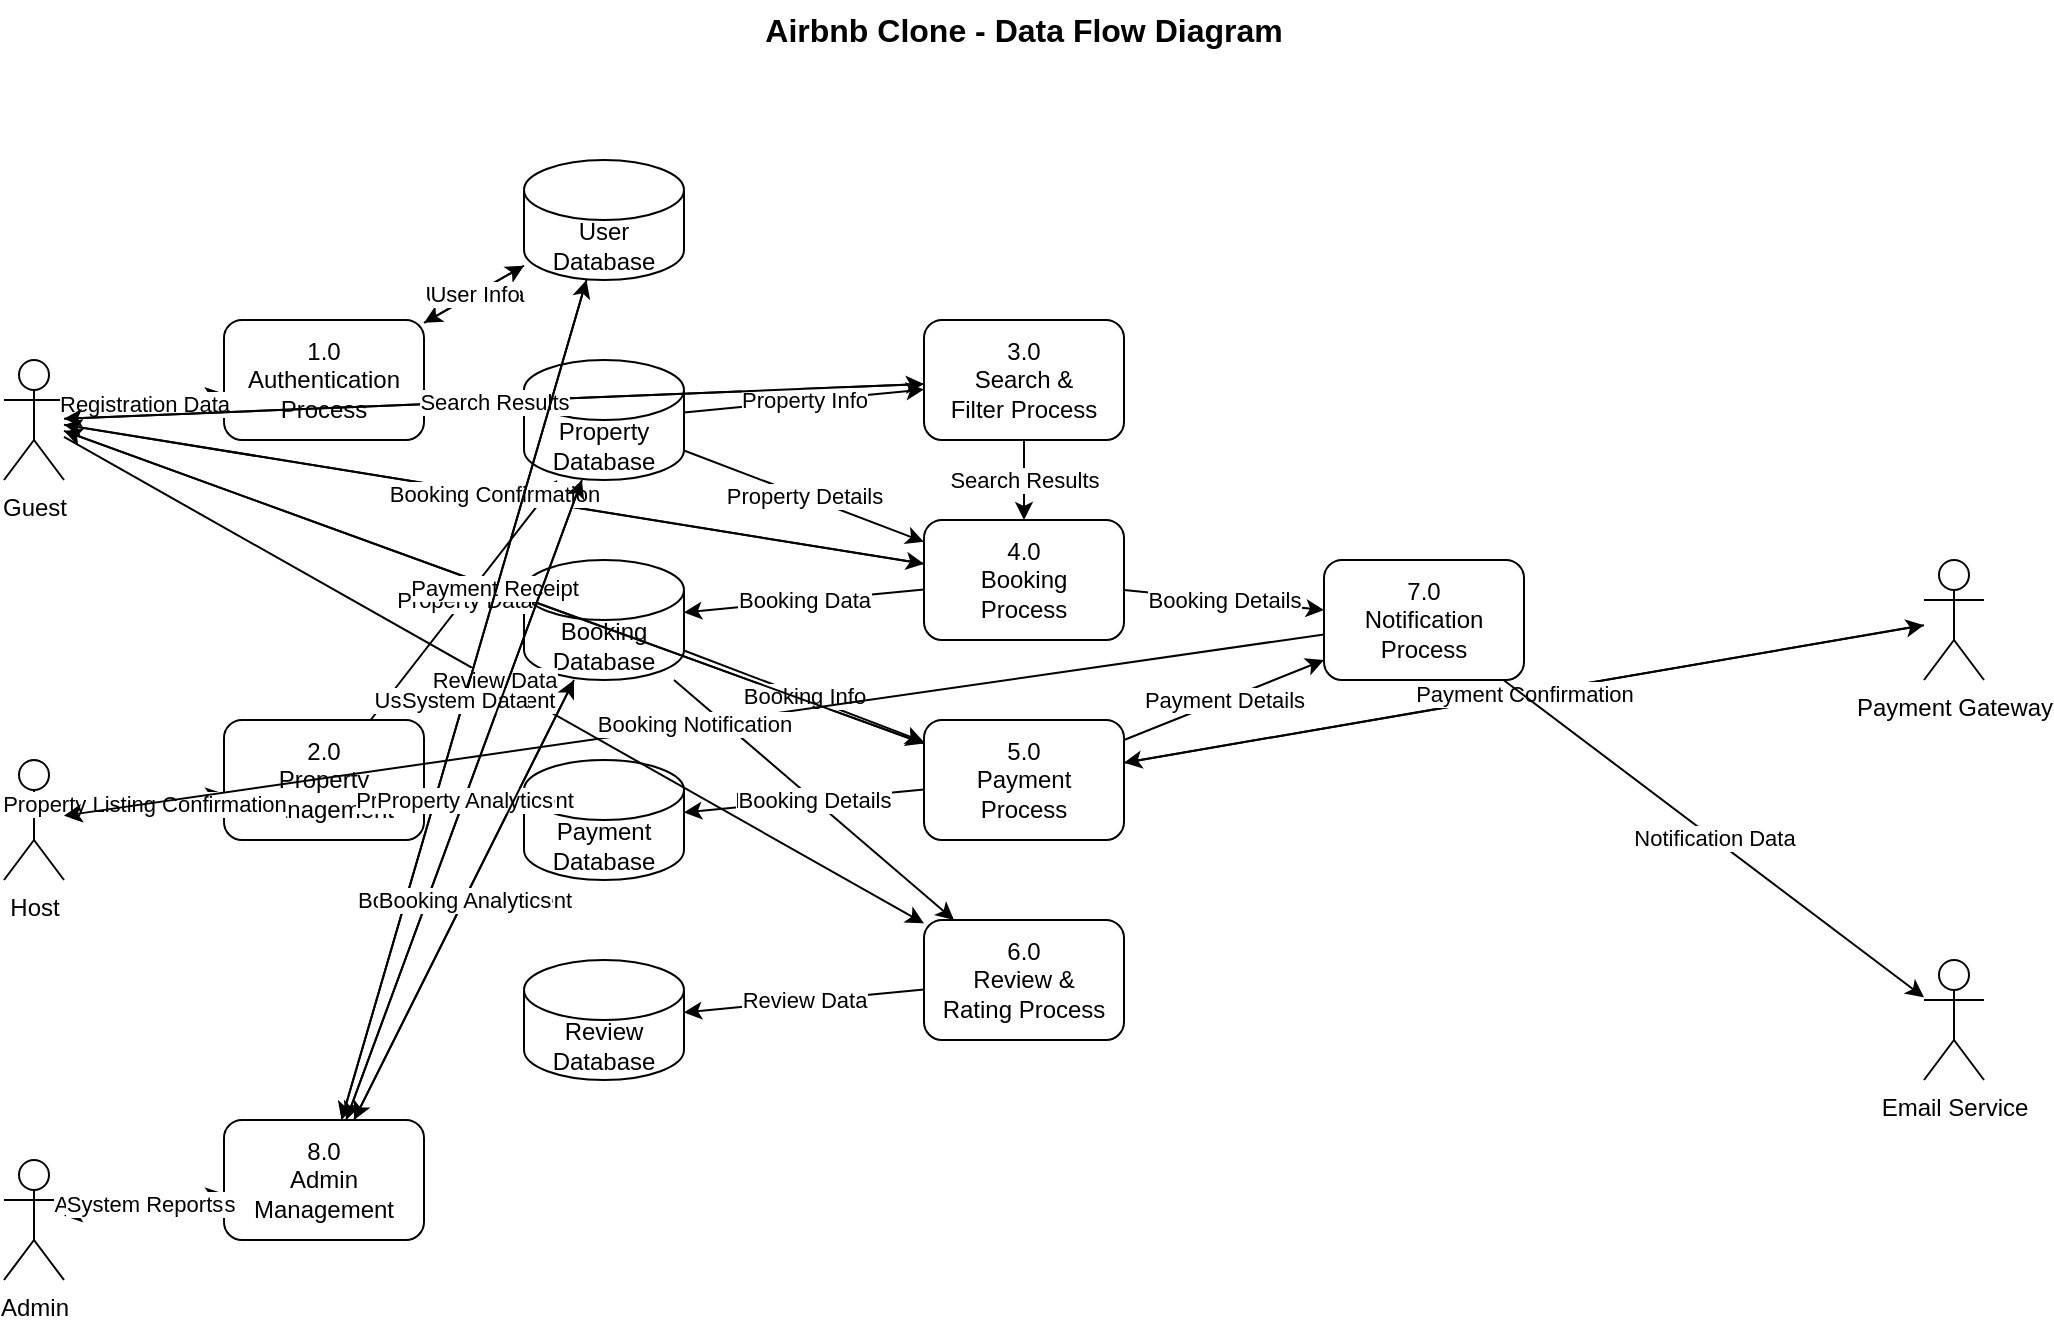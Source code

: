 <mxfile version="24.7.17" type="device">
  <diagram name="Airbnb Data Flow Diagram" id="airbnb-dfd">
    <mxGraphModel dx="1422" dy="794" grid="1" gridSize="10" guides="1" tooltips="1" connect="1" arrows="1" fold="1" page="1" pageScale="1" pageWidth="1169" pageHeight="827" math="0" shadow="0">
      <root>
        <mxCell id="0" />
        <mxCell id="1" parent="0" />
        
        <!-- External Entities -->
        <mxCell id="guest" value="Guest" style="shape=umlActor;verticalLabelPosition=bottom;verticalAlign=top;html=1;outlineConnect=0;" vertex="1" parent="1">
          <mxGeometry x="40" y="200" width="30" height="60" as="geometry" />
        </mxCell>
        
        <mxCell id="host" value="Host" style="shape=umlActor;verticalLabelPosition=bottom;verticalAlign=top;html=1;outlineConnect=0;" vertex="1" parent="1">
          <mxGeometry x="40" y="400" width="30" height="60" as="geometry" />
        </mxCell>
        
        <mxCell id="admin" value="Admin" style="shape=umlActor;verticalLabelPosition=bottom;verticalAlign=top;html=1;outlineConnect=0;" vertex="1" parent="1">
          <mxGeometry x="40" y="600" width="30" height="60" as="geometry" />
        </mxCell>
        
        <mxCell id="payment_gateway" value="Payment Gateway" style="shape=umlActor;verticalLabelPosition=bottom;verticalAlign=top;html=1;outlineConnect=0;" vertex="1" parent="1">
          <mxGeometry x="1000" y="300" width="30" height="60" as="geometry" />
        </mxCell>
        
        <mxCell id="email_service" value="Email Service" style="shape=umlActor;verticalLabelPosition=bottom;verticalAlign=top;html=1;outlineConnect=0;" vertex="1" parent="1">
          <mxGeometry x="1000" y="500" width="30" height="60" as="geometry" />
        </mxCell>
        
        <!-- Data Stores -->
        <mxCell id="user_db" value="User Database" style="shape=cylinder3;whiteSpace=wrap;html=1;boundedLbl=1;backgroundOutline=1;size=15;" vertex="1" parent="1">
          <mxGeometry x="300" y="100" width="80" height="60" as="geometry" />
        </mxCell>
        
        <mxCell id="property_db" value="Property Database" style="shape=cylinder3;whiteSpace=wrap;html=1;boundedLbl=1;backgroundOutline=1;size=15;" vertex="1" parent="1">
          <mxGeometry x="300" y="200" width="80" height="60" as="geometry" />
        </mxCell>
        
        <mxCell id="booking_db" value="Booking Database" style="shape=cylinder3;whiteSpace=wrap;html=1;boundedLbl=1;backgroundOutline=1;size=15;" vertex="1" parent="1">
          <mxGeometry x="300" y="300" width="80" height="60" as="geometry" />
        </mxCell>
        
        <mxCell id="payment_db" value="Payment Database" style="shape=cylinder3;whiteSpace=wrap;html=1;boundedLbl=1;backgroundOutline=1;size=15;" vertex="1" parent="1">
          <mxGeometry x="300" y="400" width="80" height="60" as="geometry" />
        </mxCell>
        
        <mxCell id="review_db" value="Review Database" style="shape=cylinder3;whiteSpace=wrap;html=1;boundedLbl=1;backgroundOutline=1;size=15;" vertex="1" parent="1">
          <mxGeometry x="300" y="500" width="80" height="60" as="geometry" />
        </mxCell>
        
        <!-- Processes -->
        <mxCell id="auth_process" value="1.0&#xa;Authentication&#xa;Process" style="rounded=1;whiteSpace=wrap;html=1;" vertex="1" parent="1">
          <mxGeometry x="150" y="180" width="100" height="60" as="geometry" />
        </mxCell>
        
        <mxCell id="property_process" value="2.0&#xa;Property&#xa;Management" style="rounded=1;whiteSpace=wrap;html=1;" vertex="1" parent="1">
          <mxGeometry x="150" y="380" width="100" height="60" as="geometry" />
        </mxCell>
        
        <mxCell id="search_process" value="3.0&#xa;Search &amp;&#xa;Filter Process" style="rounded=1;whiteSpace=wrap;html=1;" vertex="1" parent="1">
          <mxGeometry x="500" y="180" width="100" height="60" as="geometry" />
        </mxCell>
        
        <mxCell id="booking_process" value="4.0&#xa;Booking&#xa;Process" style="rounded=1;whiteSpace=wrap;html=1;" vertex="1" parent="1">
          <mxGeometry x="500" y="280" width="100" height="60" as="geometry" />
        </mxCell>
        
        <mxCell id="payment_process" value="5.0&#xa;Payment&#xa;Process" style="rounded=1;whiteSpace=wrap;html=1;" vertex="1" parent="1">
          <mxGeometry x="500" y="380" width="100" height="60" as="geometry" />
        </mxCell>
        
        <mxCell id="review_process" value="6.0&#xa;Review &amp;&#xa;Rating Process" style="rounded=1;whiteSpace=wrap;html=1;" vertex="1" parent="1">
          <mxGeometry x="500" y="480" width="100" height="60" as="geometry" />
        </mxCell>
        
        <mxCell id="notification_process" value="7.0&#xa;Notification&#xa;Process" style="rounded=1;whiteSpace=wrap;html=1;" vertex="1" parent="1">
          <mxGeometry x="700" y="300" width="100" height="60" as="geometry" />
        </mxCell>
        
        <mxCell id="admin_process" value="8.0&#xa;Admin&#xa;Management" style="rounded=1;whiteSpace=wrap;html=1;" vertex="1" parent="1">
          <mxGeometry x="150" y="580" width="100" height="60" as="geometry" />
        </mxCell>
        
        <!-- Data Flows from External Entities to Processes -->
        <mxCell id="flow1" value="Login Request" style="endArrow=classic;html=1;rounded=0;" edge="1" parent="1" source="guest" target="auth_process">
          <mxGeometry width="50" height="50" relative="1" as="geometry">
            <mxPoint x="70" y="200" as="sourcePoint" />
            <mxPoint x="150" y="200" as="targetPoint" />
          </mxGeometry>
        </mxCell>
        
        <mxCell id="flow2" value="Registration Data" style="endArrow=classic;html=1;rounded=0;" edge="1" parent="1" source="guest" target="auth_process">
          <mxGeometry width="50" height="50" relative="1" as="geometry">
            <mxPoint x="70" y="220" as="sourcePoint" />
            <mxPoint x="150" y="220" as="targetPoint" />
          </mxGeometry>
        </mxCell>
        
        <mxCell id="flow3" value="Property Listing Data" style="endArrow=classic;html=1;rounded=0;" edge="1" parent="1" source="host" target="property_process">
          <mxGeometry width="50" height="50" relative="1" as="geometry">
            <mxPoint x="70" y="400" as="sourcePoint" />
            <mxPoint x="150" y="400" as="targetPoint" />
          </mxGeometry>
        </mxCell>
        
        <mxCell id="flow4" value="Search Criteria" style="endArrow=classic;html=1;rounded=0;" edge="1" parent="1" source="guest" target="search_process">
          <mxGeometry width="50" height="50" relative="1" as="geometry">
            <mxPoint x="70" y="180" as="sourcePoint" />
            <mxPoint x="500" y="180" as="targetPoint" />
          </mxGeometry>
        </mxCell>
        
        <mxCell id="flow5" value="Booking Request" style="endArrow=classic;html=1;rounded=0;" edge="1" parent="1" source="guest" target="booking_process">
          <mxGeometry width="50" height="50" relative="1" as="geometry">
            <mxPoint x="70" y="250" as="sourcePoint" />
            <mxPoint x="500" y="280" as="targetPoint" />
          </mxGeometry>
        </mxCell>
        
        <mxCell id="flow6" value="Payment Data" style="endArrow=classic;html=1;rounded=0;" edge="1" parent="1" source="guest" target="payment_process">
          <mxGeometry width="50" height="50" relative="1" as="geometry">
            <mxPoint x="70" y="280" as="sourcePoint" />
            <mxPoint x="500" y="380" as="targetPoint" />
          </mxGeometry>
        </mxCell>
        
        <mxCell id="flow7" value="Review Data" style="endArrow=classic;html=1;rounded=0;" edge="1" parent="1" source="guest" target="review_process">
          <mxGeometry width="50" height="50" relative="1" as="geometry">
            <mxPoint x="70" y="300" as="sourcePoint" />
            <mxPoint x="500" y="480" as="targetPoint" />
          </mxGeometry>
        </mxCell>
        
        <mxCell id="flow8" value="Admin Commands" style="endArrow=classic;html=1;rounded=0;" edge="1" parent="1" source="admin" target="admin_process">
          <mxGeometry width="50" height="50" relative="1" as="geometry">
            <mxPoint x="70" y="600" as="sourcePoint" />
            <mxPoint x="150" y="600" as="targetPoint" />
          </mxGeometry>
        </mxCell>
        
        <!-- Data Flows from Processes to Data Stores -->
        <mxCell id="flow9" value="User Data" style="endArrow=classic;html=1;rounded=0;" edge="1" parent="1" source="auth_process" target="user_db">
          <mxGeometry width="50" height="50" relative="1" as="geometry">
            <mxPoint x="250" y="200" as="sourcePoint" />
            <mxPoint x="300" y="130" as="targetPoint" />
          </mxGeometry>
        </mxCell>
        
        <mxCell id="flow10" value="Property Data" style="endArrow=classic;html=1;rounded=0;" edge="1" parent="1" source="property_process" target="property_db">
          <mxGeometry width="50" height="50" relative="1" as="geometry">
            <mxPoint x="250" y="400" as="sourcePoint" />
            <mxPoint x="300" y="230" as="targetPoint" />
          </mxGeometry>
        </mxCell>
        
        <mxCell id="flow11" value="Booking Data" style="endArrow=classic;html=1;rounded=0;" edge="1" parent="1" source="booking_process" target="booking_db">
          <mxGeometry width="50" height="50" relative="1" as="geometry">
            <mxPoint x="600" y="310" as="sourcePoint" />
            <mxPoint x="300" y="330" as="targetPoint" />
          </mxGeometry>
        </mxCell>
        
        <mxCell id="flow12" value="Payment Data" style="endArrow=classic;html=1;rounded=0;" edge="1" parent="1" source="payment_process" target="payment_db">
          <mxGeometry width="50" height="50" relative="1" as="geometry">
            <mxPoint x="600" y="410" as="sourcePoint" />
            <mxPoint x="300" y="430" as="targetPoint" />
          </mxGeometry>
        </mxCell>
        
        <mxCell id="flow13" value="Review Data" style="endArrow=classic;html=1;rounded=0;" edge="1" parent="1" source="review_process" target="review_db">
          <mxGeometry width="50" height="50" relative="1" as="geometry">
            <mxPoint x="600" y="510" as="sourcePoint" />
            <mxPoint x="300" y="530" as="targetPoint" />
          </mxGeometry>
        </mxCell>
        
        <!-- Data Flows from Data Stores to Processes -->
        <mxCell id="flow14" value="User Info" style="endArrow=classic;html=1;rounded=0;" edge="1" parent="1" source="user_db" target="auth_process">
          <mxGeometry width="50" height="50" relative="1" as="geometry">
            <mxPoint x="300" y="130" as="sourcePoint" />
            <mxPoint x="250" y="200" as="targetPoint" />
          </mxGeometry>
        </mxCell>
        
        <mxCell id="flow15" value="Property Info" style="endArrow=classic;html=1;rounded=0;" edge="1" parent="1" source="property_db" target="search_process">
          <mxGeometry width="50" height="50" relative="1" as="geometry">
            <mxPoint x="380" y="230" as="sourcePoint" />
            <mxPoint x="500" y="210" as="targetPoint" />
          </mxGeometry>
        </mxCell>
        
        <mxCell id="flow16" value="Property Details" style="endArrow=classic;html=1;rounded=0;" edge="1" parent="1" source="property_db" target="booking_process">
          <mxGeometry width="50" height="50" relative="1" as="geometry">
            <mxPoint x="380" y="250" as="sourcePoint" />
            <mxPoint x="500" y="310" as="targetPoint" />
          </mxGeometry>
        </mxCell>
        
        <mxCell id="flow17" value="Booking Info" style="endArrow=classic;html=1;rounded=0;" edge="1" parent="1" source="booking_db" target="payment_process">
          <mxGeometry width="50" height="50" relative="1" as="geometry">
            <mxPoint x="380" y="330" as="sourcePoint" />
            <mxPoint x="500" y="410" as="targetPoint" />
          </mxGeometry>
        </mxCell>
        
        <mxCell id="flow18" value="Booking Details" style="endArrow=classic;html=1;rounded=0;" edge="1" parent="1" source="booking_db" target="review_process">
          <mxGeometry width="50" height="50" relative="1" as="geometry">
            <mxPoint x="380" y="350" as="sourcePoint" />
            <mxPoint x="500" y="510" as="targetPoint" />
          </mxGeometry>
        </mxCell>
        
        <!-- Data Flows to External Services -->
        <mxCell id="flow19" value="Payment Request" style="endArrow=classic;html=1;rounded=0;" edge="1" parent="1" source="payment_process" target="payment_gateway">
          <mxGeometry width="50" height="50" relative="1" as="geometry">
            <mxPoint x="600" y="380" as="sourcePoint" />
            <mxPoint x="1000" y="330" as="targetPoint" />
          </mxGeometry>
        </mxCell>
        
        <mxCell id="flow20" value="Payment Confirmation" style="endArrow=classic;html=1;rounded=0;" edge="1" parent="1" source="payment_gateway" target="payment_process">
          <mxGeometry width="50" height="50" relative="1" as="geometry">
            <mxPoint x="1000" y="330" as="sourcePoint" />
            <mxPoint x="600" y="380" as="targetPoint" />
          </mxGeometry>
        </mxCell>
        
        <mxCell id="flow21" value="Notification Data" style="endArrow=classic;html=1;rounded=0;" edge="1" parent="1" source="notification_process" target="email_service">
          <mxGeometry width="50" height="50" relative="1" as="geometry">
            <mxPoint x="800" y="330" as="sourcePoint" />
            <mxPoint x="1000" y="500" as="targetPoint" />
          </mxGeometry>
        </mxCell>
        
        <!-- Data Flows from Processes to External Entities -->
        <mxCell id="flow22" value="Search Results" style="endArrow=classic;html=1;rounded=0;" edge="1" parent="1" source="search_process" target="guest">
          <mxGeometry width="50" height="50" relative="1" as="geometry">
            <mxPoint x="500" y="200" as="sourcePoint" />
            <mxPoint x="70" y="200" as="targetPoint" />
          </mxGeometry>
        </mxCell>
        
        <mxCell id="flow23" value="Booking Confirmation" style="endArrow=classic;html=1;rounded=0;" edge="1" parent="1" source="booking_process" target="guest">
          <mxGeometry width="50" height="50" relative="1" as="geometry">
            <mxPoint x="500" y="250" as="sourcePoint" />
            <mxPoint x="70" y="250" as="targetPoint" />
          </mxGeometry>
        </mxCell>
        
        <mxCell id="flow24" value="Payment Receipt" style="endArrow=classic;html=1;rounded=0;" edge="1" parent="1" source="payment_process" target="guest">
          <mxGeometry width="50" height="50" relative="1" as="geometry">
            <mxPoint x="500" y="350" as="sourcePoint" />
            <mxPoint x="70" y="280" as="targetPoint" />
          </mxGeometry>
        </mxCell>
        
        <mxCell id="flow25" value="Property Listing Confirmation" style="endArrow=classic;html=1;rounded=0;" edge="1" parent="1" source="property_process" target="host">
          <mxGeometry width="50" height="50" relative="1" as="geometry">
            <mxPoint x="250" y="380" as="sourcePoint" />
            <mxPoint x="70" y="400" as="targetPoint" />
          </mxGeometry>
        </mxCell>
        
        <mxCell id="flow26" value="Booking Notification" style="endArrow=classic;html=1;rounded=0;" edge="1" parent="1" source="notification_process" target="host">
          <mxGeometry width="50" height="50" relative="1" as="geometry">
            <mxPoint x="700" y="350" as="sourcePoint" />
            <mxPoint x="70" y="400" as="targetPoint" />
          </mxGeometry>
        </mxCell>
        
        <mxCell id="flow27" value="System Reports" style="endArrow=classic;html=1;rounded=0;" edge="1" parent="1" source="admin_process" target="admin">
          <mxGeometry width="50" height="50" relative="1" as="geometry">
            <mxPoint x="150" y="620" as="sourcePoint" />
            <mxPoint x="70" y="600" as="targetPoint" />
          </mxGeometry>
        </mxCell>
        
        <!-- Data Flows from Admin Process to Data Stores -->
        <mxCell id="flow28" value="User Management" style="endArrow=classic;html=1;rounded=0;" edge="1" parent="1" source="admin_process" target="user_db">
          <mxGeometry width="50" height="50" relative="1" as="geometry">
            <mxPoint x="200" y="580" as="sourcePoint" />
            <mxPoint x="300" y="160" as="targetPoint" />
          </mxGeometry>
        </mxCell>
        
        <mxCell id="flow29" value="Property Management" style="endArrow=classic;html=1;rounded=0;" edge="1" parent="1" source="admin_process" target="property_db">
          <mxGeometry width="50" height="50" relative="1" as="geometry">
            <mxPoint x="200" y="600" as="sourcePoint" />
            <mxPoint x="300" y="260" as="targetPoint" />
          </mxGeometry>
        </mxCell>
        
        <mxCell id="flow30" value="Booking Management" style="endArrow=classic;html=1;rounded=0;" edge="1" parent="1" source="admin_process" target="booking_db">
          <mxGeometry width="50" height="50" relative="1" as="geometry">
            <mxPoint x="200" y="620" as="sourcePoint" />
            <mxPoint x="300" y="360" as="targetPoint" />
          </mxGeometry>
        </mxCell>
        
        <!-- Data Flows from Data Stores to Admin Process -->
        <mxCell id="flow31" value="System Data" style="endArrow=classic;html=1;rounded=0;" edge="1" parent="1" source="user_db" target="admin_process">
          <mxGeometry width="50" height="50" relative="1" as="geometry">
            <mxPoint x="300" y="160" as="sourcePoint" />
            <mxPoint x="200" y="580" as="targetPoint" />
          </mxGeometry>
        </mxCell>
        
        <mxCell id="flow32" value="Property Analytics" style="endArrow=classic;html=1;rounded=0;" edge="1" parent="1" source="property_db" target="admin_process">
          <mxGeometry width="50" height="50" relative="1" as="geometry">
            <mxPoint x="300" y="260" as="sourcePoint" />
            <mxPoint x="200" y="600" as="targetPoint" />
          </mxGeometry>
        </mxCell>
        
        <mxCell id="flow33" value="Booking Analytics" style="endArrow=classic;html=1;rounded=0;" edge="1" parent="1" source="booking_db" target="admin_process">
          <mxGeometry width="50" height="50" relative="1" as="geometry">
            <mxPoint x="300" y="360" as="sourcePoint" />
            <mxPoint x="200" y="620" as="targetPoint" />
          </mxGeometry>
        </mxCell>
        
        <!-- Data Flows between Processes -->
        <mxCell id="flow34" value="Search Results" style="endArrow=classic;html=1;rounded=0;" edge="1" parent="1" source="search_process" target="booking_process">
          <mxGeometry width="50" height="50" relative="1" as="geometry">
            <mxPoint x="550" y="240" as="sourcePoint" />
            <mxPoint x="500" y="280" as="targetPoint" />
          </mxGeometry>
        </mxCell>
        
        <mxCell id="flow35" value="Booking Details" style="endArrow=classic;html=1;rounded=0;" edge="1" parent="1" source="booking_process" target="notification_process">
          <mxGeometry width="50" height="50" relative="1" as="geometry">
            <mxPoint x="600" y="320" as="sourcePoint" />
            <mxPoint x="700" y="320" as="targetPoint" />
          </mxGeometry>
        </mxCell>
        
        <mxCell id="flow36" value="Payment Details" style="endArrow=classic;html=1;rounded=0;" edge="1" parent="1" source="payment_process" target="notification_process">
          <mxGeometry width="50" height="50" relative="1" as="geometry">
            <mxPoint x="600" y="400" as="sourcePoint" />
            <mxPoint x="700" y="340" as="targetPoint" />
          </mxGeometry>
        </mxCell>
        
        <!-- Title -->
        <mxCell id="title" value="Airbnb Clone - Data Flow Diagram" style="text;html=1;strokeColor=none;fillColor=none;align=center;verticalAlign=middle;whiteSpace=wrap;rounded=0;fontSize=16;fontStyle=1;" vertex="1" parent="1">
          <mxGeometry x="400" y="20" width="300" height="30" as="geometry" />
        </mxCell>
        
      </root>
    </mxGraphModel>
  </diagram>
</mxfile>
